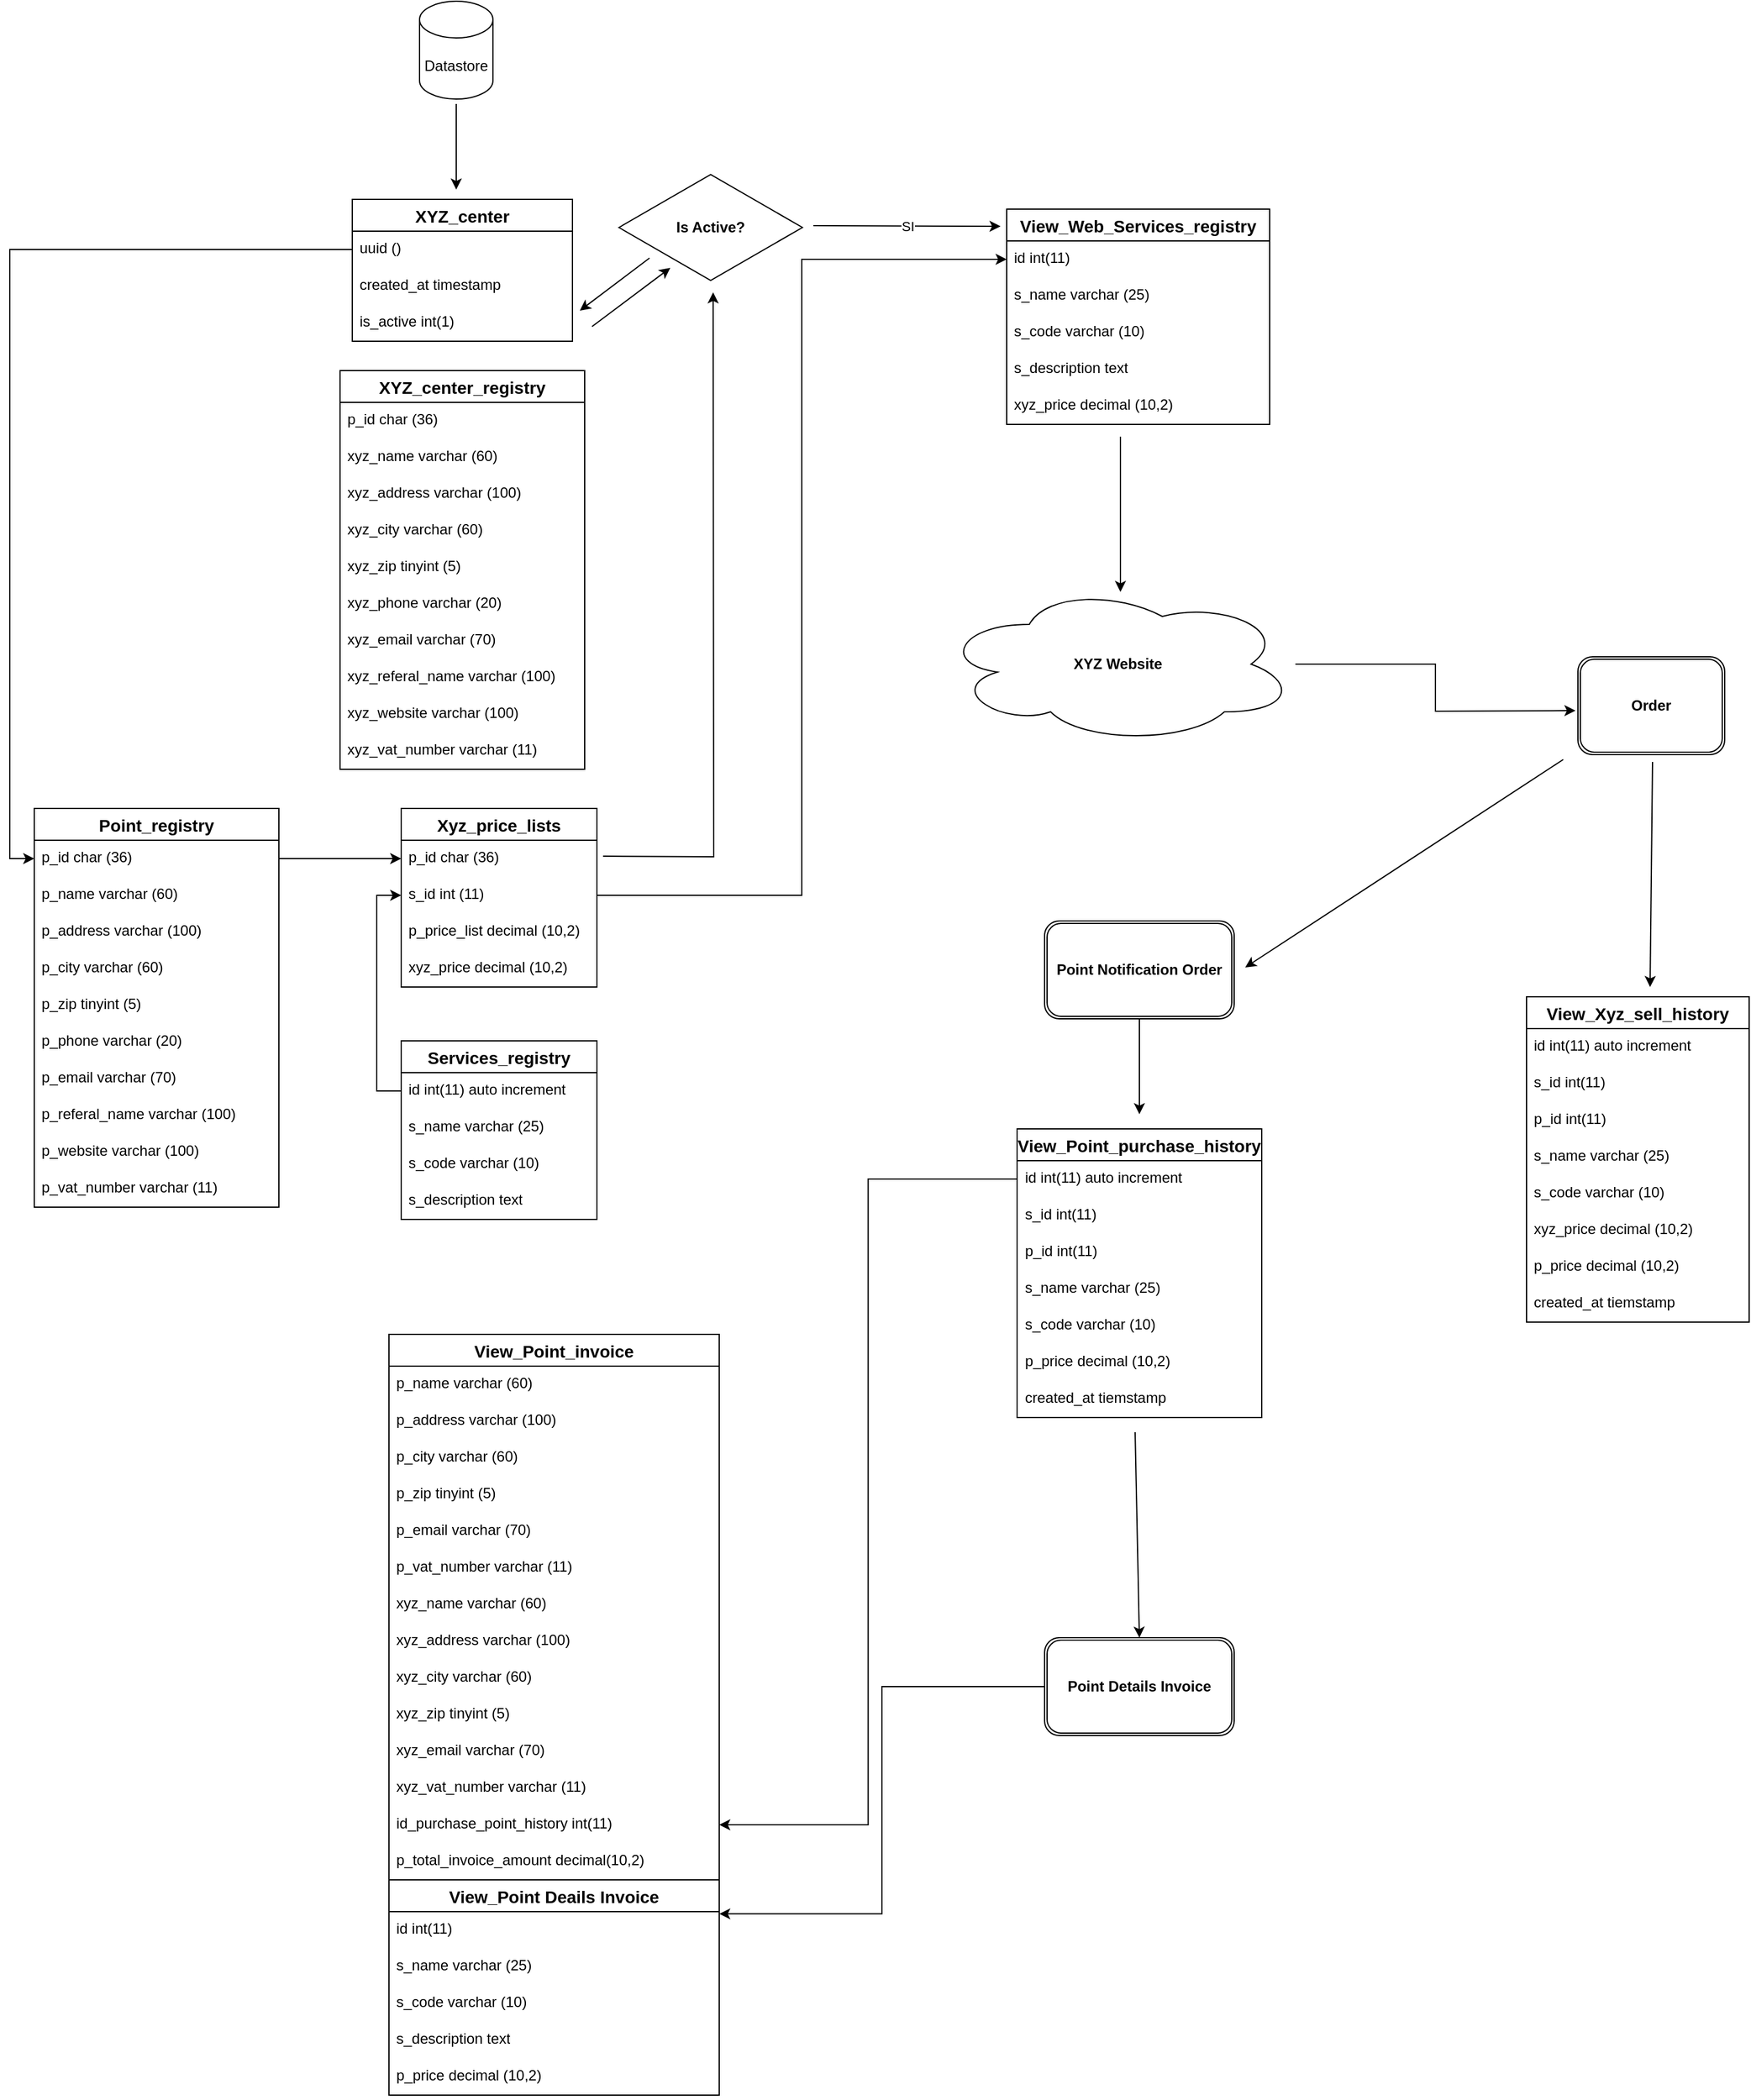 <mxfile>
    <diagram id="R2lEEEUBdFMjLlhIrx00" name="Page-1">
        <mxGraphModel dx="1386" dy="781" grid="1" gridSize="10" guides="1" tooltips="1" connect="1" arrows="1" fold="1" page="1" pageScale="1" pageWidth="850" pageHeight="1100" math="0" shadow="0" extFonts="Permanent Marker^https://fonts.googleapis.com/css?family=Permanent+Marker">
            <root>
                <mxCell id="0"/>
                <mxCell id="1" parent="0"/>
                <mxCell id="jYnSXqMWfl1bCYmJcQ2L-8" value="XYZ_center" style="swimlane;fontStyle=1;childLayout=stackLayout;horizontal=1;startSize=26;horizontalStack=0;resizeParent=1;resizeParentMax=0;resizeLast=0;collapsible=1;marginBottom=0;align=center;fontSize=14;" parent="1" vertex="1">
                    <mxGeometry x="340" y="172" width="180" height="116" as="geometry"/>
                </mxCell>
                <mxCell id="jYnSXqMWfl1bCYmJcQ2L-9" value="uuid ()" style="text;strokeColor=none;fillColor=none;spacingLeft=4;spacingRight=4;overflow=hidden;rotatable=0;points=[[0,0.5],[1,0.5]];portConstraint=eastwest;fontSize=12;whiteSpace=wrap;html=1;" parent="jYnSXqMWfl1bCYmJcQ2L-8" vertex="1">
                    <mxGeometry y="26" width="180" height="30" as="geometry"/>
                </mxCell>
                <mxCell id="jYnSXqMWfl1bCYmJcQ2L-11" value="created_at timestamp" style="text;strokeColor=none;fillColor=none;spacingLeft=4;spacingRight=4;overflow=hidden;rotatable=0;points=[[0,0.5],[1,0.5]];portConstraint=eastwest;fontSize=12;whiteSpace=wrap;html=1;" parent="jYnSXqMWfl1bCYmJcQ2L-8" vertex="1">
                    <mxGeometry y="56" width="180" height="30" as="geometry"/>
                </mxCell>
                <mxCell id="jYnSXqMWfl1bCYmJcQ2L-83" value="is_active int(1)" style="text;strokeColor=none;fillColor=none;spacingLeft=4;spacingRight=4;overflow=hidden;rotatable=0;points=[[0,0.5],[1,0.5]];portConstraint=eastwest;fontSize=12;whiteSpace=wrap;html=1;" parent="jYnSXqMWfl1bCYmJcQ2L-8" vertex="1">
                    <mxGeometry y="86" width="180" height="30" as="geometry"/>
                </mxCell>
                <mxCell id="jYnSXqMWfl1bCYmJcQ2L-17" value="Datastore" style="shape=cylinder3;whiteSpace=wrap;html=1;boundedLbl=1;backgroundOutline=1;size=15;" parent="1" vertex="1">
                    <mxGeometry x="395" y="10" width="60" height="80" as="geometry"/>
                </mxCell>
                <mxCell id="jYnSXqMWfl1bCYmJcQ2L-20" value="" style="endArrow=classic;html=1;rounded=0;" parent="1" edge="1">
                    <mxGeometry width="50" height="50" relative="1" as="geometry">
                        <mxPoint x="425" y="94" as="sourcePoint"/>
                        <mxPoint x="425" y="164" as="targetPoint"/>
                    </mxGeometry>
                </mxCell>
                <mxCell id="jYnSXqMWfl1bCYmJcQ2L-21" value="Point_registry" style="swimlane;fontStyle=1;childLayout=stackLayout;horizontal=1;startSize=26;horizontalStack=0;resizeParent=1;resizeParentMax=0;resizeLast=0;collapsible=1;marginBottom=0;align=center;fontSize=14;" parent="1" vertex="1">
                    <mxGeometry x="80" y="670" width="200" height="326" as="geometry">
                        <mxRectangle x="70" y="280" width="80" height="30" as="alternateBounds"/>
                    </mxGeometry>
                </mxCell>
                <mxCell id="jYnSXqMWfl1bCYmJcQ2L-22" value="p_id char (36)" style="text;strokeColor=none;fillColor=none;spacingLeft=4;spacingRight=4;overflow=hidden;rotatable=0;points=[[0,0.5],[1,0.5]];portConstraint=eastwest;fontSize=12;whiteSpace=wrap;html=1;" parent="jYnSXqMWfl1bCYmJcQ2L-21" vertex="1">
                    <mxGeometry y="26" width="200" height="30" as="geometry"/>
                </mxCell>
                <mxCell id="jYnSXqMWfl1bCYmJcQ2L-23" value="p_name varchar (60)" style="text;strokeColor=none;fillColor=none;spacingLeft=4;spacingRight=4;overflow=hidden;rotatable=1;points=[[0,0.5],[1,0.5]];portConstraint=eastwest;fontSize=12;whiteSpace=wrap;html=1;movable=1;resizable=1;deletable=1;editable=1;locked=0;connectable=1;" parent="jYnSXqMWfl1bCYmJcQ2L-21" vertex="1">
                    <mxGeometry y="56" width="200" height="30" as="geometry"/>
                </mxCell>
                <mxCell id="jYnSXqMWfl1bCYmJcQ2L-29" value="p_address varchar (100)" style="text;strokeColor=none;fillColor=none;spacingLeft=4;spacingRight=4;overflow=hidden;rotatable=1;points=[[0,0.5],[1,0.5]];portConstraint=eastwest;fontSize=12;whiteSpace=wrap;html=1;movable=1;resizable=1;deletable=1;editable=1;locked=0;connectable=1;" parent="jYnSXqMWfl1bCYmJcQ2L-21" vertex="1">
                    <mxGeometry y="86" width="200" height="30" as="geometry"/>
                </mxCell>
                <mxCell id="jYnSXqMWfl1bCYmJcQ2L-30" value="p_city varchar (60)" style="text;strokeColor=none;fillColor=none;spacingLeft=4;spacingRight=4;overflow=hidden;rotatable=1;points=[[0,0.5],[1,0.5]];portConstraint=eastwest;fontSize=12;whiteSpace=wrap;html=1;movable=1;resizable=1;deletable=1;editable=1;locked=0;connectable=1;" parent="jYnSXqMWfl1bCYmJcQ2L-21" vertex="1">
                    <mxGeometry y="116" width="200" height="30" as="geometry"/>
                </mxCell>
                <mxCell id="jYnSXqMWfl1bCYmJcQ2L-31" value="p_zip tinyint (5)" style="text;strokeColor=none;fillColor=none;spacingLeft=4;spacingRight=4;overflow=hidden;rotatable=1;points=[[0,0.5],[1,0.5]];portConstraint=eastwest;fontSize=12;whiteSpace=wrap;html=1;movable=1;resizable=1;deletable=1;editable=1;locked=0;connectable=1;" parent="jYnSXqMWfl1bCYmJcQ2L-21" vertex="1">
                    <mxGeometry y="146" width="200" height="30" as="geometry"/>
                </mxCell>
                <mxCell id="jYnSXqMWfl1bCYmJcQ2L-32" value="p_phone varchar (20)" style="text;strokeColor=none;fillColor=none;spacingLeft=4;spacingRight=4;overflow=hidden;rotatable=1;points=[[0,0.5],[1,0.5]];portConstraint=eastwest;fontSize=12;whiteSpace=wrap;html=1;movable=1;resizable=1;deletable=1;editable=1;locked=0;connectable=1;" parent="jYnSXqMWfl1bCYmJcQ2L-21" vertex="1">
                    <mxGeometry y="176" width="200" height="30" as="geometry"/>
                </mxCell>
                <mxCell id="jYnSXqMWfl1bCYmJcQ2L-33" value="p_email varchar (70)" style="text;strokeColor=none;fillColor=none;spacingLeft=4;spacingRight=4;overflow=hidden;rotatable=1;points=[[0,0.5],[1,0.5]];portConstraint=eastwest;fontSize=12;whiteSpace=wrap;html=1;movable=1;resizable=1;deletable=1;editable=1;locked=0;connectable=1;" parent="jYnSXqMWfl1bCYmJcQ2L-21" vertex="1">
                    <mxGeometry y="206" width="200" height="30" as="geometry"/>
                </mxCell>
                <mxCell id="jYnSXqMWfl1bCYmJcQ2L-34" value="p_referal_name varchar (100)" style="text;strokeColor=none;fillColor=none;spacingLeft=4;spacingRight=4;overflow=hidden;rotatable=1;points=[[0,0.5],[1,0.5]];portConstraint=eastwest;fontSize=12;whiteSpace=wrap;html=1;movable=1;resizable=1;deletable=1;editable=1;locked=0;connectable=1;" parent="jYnSXqMWfl1bCYmJcQ2L-21" vertex="1">
                    <mxGeometry y="236" width="200" height="30" as="geometry"/>
                </mxCell>
                <mxCell id="jYnSXqMWfl1bCYmJcQ2L-36" value="p_website varchar (100)" style="text;strokeColor=none;fillColor=none;spacingLeft=4;spacingRight=4;overflow=hidden;rotatable=1;points=[[0,0.5],[1,0.5]];portConstraint=eastwest;fontSize=12;whiteSpace=wrap;html=1;movable=1;resizable=1;deletable=1;editable=1;locked=0;connectable=1;" parent="jYnSXqMWfl1bCYmJcQ2L-21" vertex="1">
                    <mxGeometry y="266" width="200" height="30" as="geometry"/>
                </mxCell>
                <mxCell id="jYnSXqMWfl1bCYmJcQ2L-49" value="p_vat_number varchar (11)" style="text;strokeColor=none;fillColor=none;spacingLeft=4;spacingRight=4;overflow=hidden;rotatable=1;points=[[0,0.5],[1,0.5]];portConstraint=eastwest;fontSize=12;whiteSpace=wrap;html=1;movable=1;resizable=1;deletable=1;editable=1;locked=0;connectable=1;" parent="jYnSXqMWfl1bCYmJcQ2L-21" vertex="1">
                    <mxGeometry y="296" width="200" height="30" as="geometry"/>
                </mxCell>
                <mxCell id="jYnSXqMWfl1bCYmJcQ2L-35" style="edgeStyle=orthogonalEdgeStyle;rounded=0;orthogonalLoop=1;jettySize=auto;html=1;entryX=0;entryY=0.5;entryDx=0;entryDy=0;" parent="1" source="jYnSXqMWfl1bCYmJcQ2L-9" target="jYnSXqMWfl1bCYmJcQ2L-22" edge="1">
                    <mxGeometry relative="1" as="geometry"/>
                </mxCell>
                <mxCell id="jYnSXqMWfl1bCYmJcQ2L-37" value="Services_registry" style="swimlane;fontStyle=1;childLayout=stackLayout;horizontal=1;startSize=26;horizontalStack=0;resizeParent=1;resizeParentMax=0;resizeLast=0;collapsible=1;marginBottom=0;align=center;fontSize=14;" parent="1" vertex="1">
                    <mxGeometry x="380" y="860" width="160" height="146" as="geometry"/>
                </mxCell>
                <mxCell id="jYnSXqMWfl1bCYmJcQ2L-38" value="id int(11) auto increment" style="text;strokeColor=none;fillColor=none;spacingLeft=4;spacingRight=4;overflow=hidden;rotatable=0;points=[[0,0.5],[1,0.5]];portConstraint=eastwest;fontSize=12;whiteSpace=wrap;html=1;" parent="jYnSXqMWfl1bCYmJcQ2L-37" vertex="1">
                    <mxGeometry y="26" width="160" height="30" as="geometry"/>
                </mxCell>
                <mxCell id="jYnSXqMWfl1bCYmJcQ2L-39" value="s_name varchar (25)" style="text;strokeColor=none;fillColor=none;spacingLeft=4;spacingRight=4;overflow=hidden;rotatable=0;points=[[0,0.5],[1,0.5]];portConstraint=eastwest;fontSize=12;whiteSpace=wrap;html=1;" parent="jYnSXqMWfl1bCYmJcQ2L-37" vertex="1">
                    <mxGeometry y="56" width="160" height="30" as="geometry"/>
                </mxCell>
                <mxCell id="jYnSXqMWfl1bCYmJcQ2L-40" value="s_code varchar (10)" style="text;strokeColor=none;fillColor=none;spacingLeft=4;spacingRight=4;overflow=hidden;rotatable=0;points=[[0,0.5],[1,0.5]];portConstraint=eastwest;fontSize=12;whiteSpace=wrap;html=1;" parent="jYnSXqMWfl1bCYmJcQ2L-37" vertex="1">
                    <mxGeometry y="86" width="160" height="30" as="geometry"/>
                </mxCell>
                <mxCell id="jYnSXqMWfl1bCYmJcQ2L-41" value="s_description text" style="text;strokeColor=none;fillColor=none;spacingLeft=4;spacingRight=4;overflow=hidden;rotatable=0;points=[[0,0.5],[1,0.5]];portConstraint=eastwest;fontSize=12;whiteSpace=wrap;html=1;" parent="jYnSXqMWfl1bCYmJcQ2L-37" vertex="1">
                    <mxGeometry y="116" width="160" height="30" as="geometry"/>
                </mxCell>
                <mxCell id="jYnSXqMWfl1bCYmJcQ2L-43" value="Xyz_price_lists" style="swimlane;fontStyle=1;childLayout=stackLayout;horizontal=1;startSize=26;horizontalStack=0;resizeParent=1;resizeParentMax=0;resizeLast=0;collapsible=1;marginBottom=0;align=center;fontSize=14;" parent="1" vertex="1">
                    <mxGeometry x="380" y="670" width="160" height="146" as="geometry"/>
                </mxCell>
                <mxCell id="jYnSXqMWfl1bCYmJcQ2L-90" style="edgeStyle=orthogonalEdgeStyle;rounded=0;orthogonalLoop=1;jettySize=auto;html=1;" parent="jYnSXqMWfl1bCYmJcQ2L-43" edge="1">
                    <mxGeometry relative="1" as="geometry">
                        <mxPoint x="255" y="-422" as="targetPoint"/>
                        <mxPoint x="165" y="39" as="sourcePoint"/>
                    </mxGeometry>
                </mxCell>
                <mxCell id="jYnSXqMWfl1bCYmJcQ2L-44" value="p_id char (36)" style="text;strokeColor=none;fillColor=none;spacingLeft=4;spacingRight=4;overflow=hidden;rotatable=0;points=[[0,0.5],[1,0.5]];portConstraint=eastwest;fontSize=12;whiteSpace=wrap;html=1;" parent="jYnSXqMWfl1bCYmJcQ2L-43" vertex="1">
                    <mxGeometry y="26" width="160" height="30" as="geometry"/>
                </mxCell>
                <mxCell id="jYnSXqMWfl1bCYmJcQ2L-45" value="s_id int (11)" style="text;strokeColor=none;fillColor=none;spacingLeft=4;spacingRight=4;overflow=hidden;rotatable=0;points=[[0,0.5],[1,0.5]];portConstraint=eastwest;fontSize=12;whiteSpace=wrap;html=1;" parent="jYnSXqMWfl1bCYmJcQ2L-43" vertex="1">
                    <mxGeometry y="56" width="160" height="30" as="geometry"/>
                </mxCell>
                <mxCell id="jYnSXqMWfl1bCYmJcQ2L-104" value="p_price_list decimal (10,2)" style="text;strokeColor=none;fillColor=none;spacingLeft=4;spacingRight=4;overflow=hidden;rotatable=0;points=[[0,0.5],[1,0.5]];portConstraint=eastwest;fontSize=12;whiteSpace=wrap;html=1;" parent="jYnSXqMWfl1bCYmJcQ2L-43" vertex="1">
                    <mxGeometry y="86" width="160" height="30" as="geometry"/>
                </mxCell>
                <mxCell id="jYnSXqMWfl1bCYmJcQ2L-105" value="xyz_price decimal (10,2)" style="text;strokeColor=none;fillColor=none;spacingLeft=4;spacingRight=4;overflow=hidden;rotatable=0;points=[[0,0.5],[1,0.5]];portConstraint=eastwest;fontSize=12;whiteSpace=wrap;html=1;" parent="jYnSXqMWfl1bCYmJcQ2L-43" vertex="1">
                    <mxGeometry y="116" width="160" height="30" as="geometry"/>
                </mxCell>
                <mxCell id="jYnSXqMWfl1bCYmJcQ2L-47" style="edgeStyle=orthogonalEdgeStyle;rounded=0;orthogonalLoop=1;jettySize=auto;html=1;entryX=0;entryY=0.5;entryDx=0;entryDy=0;" parent="1" source="jYnSXqMWfl1bCYmJcQ2L-22" target="jYnSXqMWfl1bCYmJcQ2L-44" edge="1">
                    <mxGeometry relative="1" as="geometry"/>
                </mxCell>
                <mxCell id="jYnSXqMWfl1bCYmJcQ2L-64" value="XYZ_center_registry" style="swimlane;fontStyle=1;childLayout=stackLayout;horizontal=1;startSize=26;horizontalStack=0;resizeParent=1;resizeParentMax=0;resizeLast=0;collapsible=1;marginBottom=0;align=center;fontSize=14;" parent="1" vertex="1">
                    <mxGeometry x="330" y="312" width="200" height="326" as="geometry">
                        <mxRectangle x="70" y="280" width="80" height="30" as="alternateBounds"/>
                    </mxGeometry>
                </mxCell>
                <mxCell id="jYnSXqMWfl1bCYmJcQ2L-65" value="p_id char (36)" style="text;strokeColor=none;fillColor=none;spacingLeft=4;spacingRight=4;overflow=hidden;rotatable=0;points=[[0,0.5],[1,0.5]];portConstraint=eastwest;fontSize=12;whiteSpace=wrap;html=1;" parent="jYnSXqMWfl1bCYmJcQ2L-64" vertex="1">
                    <mxGeometry y="26" width="200" height="30" as="geometry"/>
                </mxCell>
                <mxCell id="jYnSXqMWfl1bCYmJcQ2L-66" value="xyz_name varchar (60)" style="text;strokeColor=none;fillColor=none;spacingLeft=4;spacingRight=4;overflow=hidden;rotatable=1;points=[[0,0.5],[1,0.5]];portConstraint=eastwest;fontSize=12;whiteSpace=wrap;html=1;movable=1;resizable=1;deletable=1;editable=1;locked=0;connectable=1;" parent="jYnSXqMWfl1bCYmJcQ2L-64" vertex="1">
                    <mxGeometry y="56" width="200" height="30" as="geometry"/>
                </mxCell>
                <mxCell id="jYnSXqMWfl1bCYmJcQ2L-67" value="xyz_address varchar (100)" style="text;strokeColor=none;fillColor=none;spacingLeft=4;spacingRight=4;overflow=hidden;rotatable=1;points=[[0,0.5],[1,0.5]];portConstraint=eastwest;fontSize=12;whiteSpace=wrap;html=1;movable=1;resizable=1;deletable=1;editable=1;locked=0;connectable=1;" parent="jYnSXqMWfl1bCYmJcQ2L-64" vertex="1">
                    <mxGeometry y="86" width="200" height="30" as="geometry"/>
                </mxCell>
                <mxCell id="jYnSXqMWfl1bCYmJcQ2L-68" value="xyz_city varchar (60)" style="text;strokeColor=none;fillColor=none;spacingLeft=4;spacingRight=4;overflow=hidden;rotatable=1;points=[[0,0.5],[1,0.5]];portConstraint=eastwest;fontSize=12;whiteSpace=wrap;html=1;movable=1;resizable=1;deletable=1;editable=1;locked=0;connectable=1;" parent="jYnSXqMWfl1bCYmJcQ2L-64" vertex="1">
                    <mxGeometry y="116" width="200" height="30" as="geometry"/>
                </mxCell>
                <mxCell id="jYnSXqMWfl1bCYmJcQ2L-69" value="xyz_zip tinyint (5)" style="text;strokeColor=none;fillColor=none;spacingLeft=4;spacingRight=4;overflow=hidden;rotatable=1;points=[[0,0.5],[1,0.5]];portConstraint=eastwest;fontSize=12;whiteSpace=wrap;html=1;movable=1;resizable=1;deletable=1;editable=1;locked=0;connectable=1;" parent="jYnSXqMWfl1bCYmJcQ2L-64" vertex="1">
                    <mxGeometry y="146" width="200" height="30" as="geometry"/>
                </mxCell>
                <mxCell id="jYnSXqMWfl1bCYmJcQ2L-70" value="xyz_phone varchar (20)" style="text;strokeColor=none;fillColor=none;spacingLeft=4;spacingRight=4;overflow=hidden;rotatable=1;points=[[0,0.5],[1,0.5]];portConstraint=eastwest;fontSize=12;whiteSpace=wrap;html=1;movable=1;resizable=1;deletable=1;editable=1;locked=0;connectable=1;" parent="jYnSXqMWfl1bCYmJcQ2L-64" vertex="1">
                    <mxGeometry y="176" width="200" height="30" as="geometry"/>
                </mxCell>
                <mxCell id="jYnSXqMWfl1bCYmJcQ2L-71" value="xyz_email varchar (70)" style="text;strokeColor=none;fillColor=none;spacingLeft=4;spacingRight=4;overflow=hidden;rotatable=1;points=[[0,0.5],[1,0.5]];portConstraint=eastwest;fontSize=12;whiteSpace=wrap;html=1;movable=1;resizable=1;deletable=1;editable=1;locked=0;connectable=1;" parent="jYnSXqMWfl1bCYmJcQ2L-64" vertex="1">
                    <mxGeometry y="206" width="200" height="30" as="geometry"/>
                </mxCell>
                <mxCell id="jYnSXqMWfl1bCYmJcQ2L-72" value="xyz_referal_name varchar (100)" style="text;strokeColor=none;fillColor=none;spacingLeft=4;spacingRight=4;overflow=hidden;rotatable=1;points=[[0,0.5],[1,0.5]];portConstraint=eastwest;fontSize=12;whiteSpace=wrap;html=1;movable=1;resizable=1;deletable=1;editable=1;locked=0;connectable=1;" parent="jYnSXqMWfl1bCYmJcQ2L-64" vertex="1">
                    <mxGeometry y="236" width="200" height="30" as="geometry"/>
                </mxCell>
                <mxCell id="jYnSXqMWfl1bCYmJcQ2L-73" value="xyz_website varchar (100)" style="text;strokeColor=none;fillColor=none;spacingLeft=4;spacingRight=4;overflow=hidden;rotatable=1;points=[[0,0.5],[1,0.5]];portConstraint=eastwest;fontSize=12;whiteSpace=wrap;html=1;movable=1;resizable=1;deletable=1;editable=1;locked=0;connectable=1;" parent="jYnSXqMWfl1bCYmJcQ2L-64" vertex="1">
                    <mxGeometry y="266" width="200" height="30" as="geometry"/>
                </mxCell>
                <mxCell id="jYnSXqMWfl1bCYmJcQ2L-74" value="xyz_vat_number varchar (11)" style="text;strokeColor=none;fillColor=none;spacingLeft=4;spacingRight=4;overflow=hidden;rotatable=1;points=[[0,0.5],[1,0.5]];portConstraint=eastwest;fontSize=12;whiteSpace=wrap;html=1;movable=1;resizable=1;deletable=1;editable=1;locked=0;connectable=1;" parent="jYnSXqMWfl1bCYmJcQ2L-64" vertex="1">
                    <mxGeometry y="296" width="200" height="30" as="geometry"/>
                </mxCell>
                <mxCell id="jYnSXqMWfl1bCYmJcQ2L-160" style="edgeStyle=orthogonalEdgeStyle;rounded=0;orthogonalLoop=1;jettySize=auto;html=1;" parent="1" source="jYnSXqMWfl1bCYmJcQ2L-80" edge="1">
                    <mxGeometry relative="1" as="geometry">
                        <mxPoint x="1340" y="590" as="targetPoint"/>
                    </mxGeometry>
                </mxCell>
                <mxCell id="jYnSXqMWfl1bCYmJcQ2L-80" value="&lt;b&gt;XYZ Website&lt;/b&gt;" style="ellipse;shape=cloud;whiteSpace=wrap;html=1;" parent="1" vertex="1">
                    <mxGeometry x="821" y="487" width="290" height="130" as="geometry"/>
                </mxCell>
                <mxCell id="jYnSXqMWfl1bCYmJcQ2L-85" value="" style="endArrow=classic;html=1;rounded=0;" parent="1" edge="1">
                    <mxGeometry relative="1" as="geometry">
                        <mxPoint x="717" y="193.5" as="sourcePoint"/>
                        <mxPoint x="870" y="194" as="targetPoint"/>
                    </mxGeometry>
                </mxCell>
                <mxCell id="jYnSXqMWfl1bCYmJcQ2L-86" value="SI" style="edgeLabel;resizable=0;html=1;align=center;verticalAlign=middle;" parent="jYnSXqMWfl1bCYmJcQ2L-85" connectable="0" vertex="1">
                    <mxGeometry relative="1" as="geometry"/>
                </mxCell>
                <mxCell id="jYnSXqMWfl1bCYmJcQ2L-88" value="&lt;b&gt;Is Active?&lt;/b&gt;" style="html=1;whiteSpace=wrap;aspect=fixed;shape=isoRectangle;" parent="1" vertex="1">
                    <mxGeometry x="558" y="150" width="150" height="90" as="geometry"/>
                </mxCell>
                <mxCell id="jYnSXqMWfl1bCYmJcQ2L-92" value="" style="endArrow=classic;html=1;rounded=0;entryX=1;entryY=0.5;entryDx=0;entryDy=0;" parent="1" edge="1">
                    <mxGeometry width="50" height="50" relative="1" as="geometry">
                        <mxPoint x="583" y="220" as="sourcePoint"/>
                        <mxPoint x="526" y="263" as="targetPoint"/>
                    </mxGeometry>
                </mxCell>
                <mxCell id="jYnSXqMWfl1bCYmJcQ2L-97" value="" style="endArrow=classic;html=1;rounded=0;" parent="1" edge="1">
                    <mxGeometry width="50" height="50" relative="1" as="geometry">
                        <mxPoint x="536" y="276" as="sourcePoint"/>
                        <mxPoint x="600" y="228" as="targetPoint"/>
                    </mxGeometry>
                </mxCell>
                <mxCell id="jYnSXqMWfl1bCYmJcQ2L-109" style="edgeStyle=orthogonalEdgeStyle;rounded=0;orthogonalLoop=1;jettySize=auto;html=1;" parent="1" edge="1">
                    <mxGeometry relative="1" as="geometry">
                        <mxPoint x="968" y="366" as="sourcePoint"/>
                        <mxPoint x="968" y="493" as="targetPoint"/>
                    </mxGeometry>
                </mxCell>
                <mxCell id="jYnSXqMWfl1bCYmJcQ2L-98" value="View_Web_Services_registry" style="swimlane;fontStyle=1;childLayout=stackLayout;horizontal=1;startSize=26;horizontalStack=0;resizeParent=1;resizeParentMax=0;resizeLast=0;collapsible=1;marginBottom=0;align=center;fontSize=14;" parent="1" vertex="1">
                    <mxGeometry x="875" y="180" width="215" height="176" as="geometry"/>
                </mxCell>
                <mxCell id="jYnSXqMWfl1bCYmJcQ2L-99" value="id int(11)&amp;nbsp;" style="text;strokeColor=none;fillColor=none;spacingLeft=4;spacingRight=4;overflow=hidden;rotatable=0;points=[[0,0.5],[1,0.5]];portConstraint=eastwest;fontSize=12;whiteSpace=wrap;html=1;" parent="jYnSXqMWfl1bCYmJcQ2L-98" vertex="1">
                    <mxGeometry y="26" width="215" height="30" as="geometry"/>
                </mxCell>
                <mxCell id="jYnSXqMWfl1bCYmJcQ2L-100" value="s_name varchar (25)" style="text;strokeColor=none;fillColor=none;spacingLeft=4;spacingRight=4;overflow=hidden;rotatable=0;points=[[0,0.5],[1,0.5]];portConstraint=eastwest;fontSize=12;whiteSpace=wrap;html=1;" parent="jYnSXqMWfl1bCYmJcQ2L-98" vertex="1">
                    <mxGeometry y="56" width="215" height="30" as="geometry"/>
                </mxCell>
                <mxCell id="jYnSXqMWfl1bCYmJcQ2L-101" value="s_code varchar (10)" style="text;strokeColor=none;fillColor=none;spacingLeft=4;spacingRight=4;overflow=hidden;rotatable=0;points=[[0,0.5],[1,0.5]];portConstraint=eastwest;fontSize=12;whiteSpace=wrap;html=1;" parent="jYnSXqMWfl1bCYmJcQ2L-98" vertex="1">
                    <mxGeometry y="86" width="215" height="30" as="geometry"/>
                </mxCell>
                <mxCell id="jYnSXqMWfl1bCYmJcQ2L-102" value="s_description text" style="text;strokeColor=none;fillColor=none;spacingLeft=4;spacingRight=4;overflow=hidden;rotatable=0;points=[[0,0.5],[1,0.5]];portConstraint=eastwest;fontSize=12;whiteSpace=wrap;html=1;" parent="jYnSXqMWfl1bCYmJcQ2L-98" vertex="1">
                    <mxGeometry y="116" width="215" height="30" as="geometry"/>
                </mxCell>
                <mxCell id="jYnSXqMWfl1bCYmJcQ2L-103" value="xyz_price decimal (10,2)" style="text;strokeColor=none;fillColor=none;spacingLeft=4;spacingRight=4;overflow=hidden;rotatable=0;points=[[0,0.5],[1,0.5]];portConstraint=eastwest;fontSize=12;whiteSpace=wrap;html=1;" parent="jYnSXqMWfl1bCYmJcQ2L-98" vertex="1">
                    <mxGeometry y="146" width="215" height="30" as="geometry"/>
                </mxCell>
                <mxCell id="jYnSXqMWfl1bCYmJcQ2L-110" style="edgeStyle=orthogonalEdgeStyle;rounded=0;orthogonalLoop=1;jettySize=auto;html=1;entryX=0;entryY=0.5;entryDx=0;entryDy=0;" parent="1" source="jYnSXqMWfl1bCYmJcQ2L-45" target="jYnSXqMWfl1bCYmJcQ2L-99" edge="1">
                    <mxGeometry relative="1" as="geometry"/>
                </mxCell>
                <mxCell id="jYnSXqMWfl1bCYmJcQ2L-111" style="edgeStyle=orthogonalEdgeStyle;rounded=0;orthogonalLoop=1;jettySize=auto;html=1;entryX=0;entryY=0.5;entryDx=0;entryDy=0;" parent="1" source="jYnSXqMWfl1bCYmJcQ2L-38" target="jYnSXqMWfl1bCYmJcQ2L-45" edge="1">
                    <mxGeometry relative="1" as="geometry"/>
                </mxCell>
                <mxCell id="jYnSXqMWfl1bCYmJcQ2L-113" value="&lt;b&gt;Order&lt;/b&gt;" style="shape=ext;double=1;rounded=1;whiteSpace=wrap;html=1;" parent="1" vertex="1">
                    <mxGeometry x="1342" y="546" width="120" height="80" as="geometry"/>
                </mxCell>
                <mxCell id="jYnSXqMWfl1bCYmJcQ2L-115" value="" style="endArrow=classic;html=1;rounded=0;" parent="1" edge="1">
                    <mxGeometry width="50" height="50" relative="1" as="geometry">
                        <mxPoint x="1403" y="632" as="sourcePoint"/>
                        <mxPoint x="1401" y="816" as="targetPoint"/>
                    </mxGeometry>
                </mxCell>
                <mxCell id="jYnSXqMWfl1bCYmJcQ2L-116" value="View_Xyz_sell_history" style="swimlane;fontStyle=1;childLayout=stackLayout;horizontal=1;startSize=26;horizontalStack=0;resizeParent=1;resizeParentMax=0;resizeLast=0;collapsible=1;marginBottom=0;align=center;fontSize=14;" parent="1" vertex="1">
                    <mxGeometry x="1300" y="824" width="182" height="266" as="geometry"/>
                </mxCell>
                <mxCell id="jYnSXqMWfl1bCYmJcQ2L-117" value="id int(11) auto increment" style="text;strokeColor=none;fillColor=none;spacingLeft=4;spacingRight=4;overflow=hidden;rotatable=0;points=[[0,0.5],[1,0.5]];portConstraint=eastwest;fontSize=12;whiteSpace=wrap;html=1;" parent="jYnSXqMWfl1bCYmJcQ2L-116" vertex="1">
                    <mxGeometry y="26" width="182" height="30" as="geometry"/>
                </mxCell>
                <mxCell id="jYnSXqMWfl1bCYmJcQ2L-124" value="s_id int(11)" style="text;strokeColor=none;fillColor=none;spacingLeft=4;spacingRight=4;overflow=hidden;rotatable=0;points=[[0,0.5],[1,0.5]];portConstraint=eastwest;fontSize=12;whiteSpace=wrap;html=1;" parent="jYnSXqMWfl1bCYmJcQ2L-116" vertex="1">
                    <mxGeometry y="56" width="182" height="30" as="geometry"/>
                </mxCell>
                <mxCell id="jYnSXqMWfl1bCYmJcQ2L-125" value="p_id int(11)" style="text;strokeColor=none;fillColor=none;spacingLeft=4;spacingRight=4;overflow=hidden;rotatable=0;points=[[0,0.5],[1,0.5]];portConstraint=eastwest;fontSize=12;whiteSpace=wrap;html=1;" parent="jYnSXqMWfl1bCYmJcQ2L-116" vertex="1">
                    <mxGeometry y="86" width="182" height="30" as="geometry"/>
                </mxCell>
                <mxCell id="jYnSXqMWfl1bCYmJcQ2L-118" value="s_name varchar (25)" style="text;strokeColor=none;fillColor=none;spacingLeft=4;spacingRight=4;overflow=hidden;rotatable=0;points=[[0,0.5],[1,0.5]];portConstraint=eastwest;fontSize=12;whiteSpace=wrap;html=1;" parent="jYnSXqMWfl1bCYmJcQ2L-116" vertex="1">
                    <mxGeometry y="116" width="182" height="30" as="geometry"/>
                </mxCell>
                <mxCell id="jYnSXqMWfl1bCYmJcQ2L-119" value="s_code varchar (10)" style="text;strokeColor=none;fillColor=none;spacingLeft=4;spacingRight=4;overflow=hidden;rotatable=0;points=[[0,0.5],[1,0.5]];portConstraint=eastwest;fontSize=12;whiteSpace=wrap;html=1;" parent="jYnSXqMWfl1bCYmJcQ2L-116" vertex="1">
                    <mxGeometry y="146" width="182" height="30" as="geometry"/>
                </mxCell>
                <mxCell id="jYnSXqMWfl1bCYmJcQ2L-121" value="xyz_price decimal (10,2)" style="text;strokeColor=none;fillColor=none;spacingLeft=4;spacingRight=4;overflow=hidden;rotatable=0;points=[[0,0.5],[1,0.5]];portConstraint=eastwest;fontSize=12;whiteSpace=wrap;html=1;" parent="jYnSXqMWfl1bCYmJcQ2L-116" vertex="1">
                    <mxGeometry y="176" width="182" height="30" as="geometry"/>
                </mxCell>
                <mxCell id="jYnSXqMWfl1bCYmJcQ2L-155" value="p_price decimal (10,2)" style="text;strokeColor=none;fillColor=none;spacingLeft=4;spacingRight=4;overflow=hidden;rotatable=0;points=[[0,0.5],[1,0.5]];portConstraint=eastwest;fontSize=12;whiteSpace=wrap;html=1;" parent="jYnSXqMWfl1bCYmJcQ2L-116" vertex="1">
                    <mxGeometry y="206" width="182" height="30" as="geometry"/>
                </mxCell>
                <mxCell id="jYnSXqMWfl1bCYmJcQ2L-123" value="created_at tiemstamp" style="text;strokeColor=none;fillColor=none;spacingLeft=4;spacingRight=4;overflow=hidden;rotatable=0;points=[[0,0.5],[1,0.5]];portConstraint=eastwest;fontSize=12;whiteSpace=wrap;html=1;" parent="jYnSXqMWfl1bCYmJcQ2L-116" vertex="1">
                    <mxGeometry y="236" width="182" height="30" as="geometry"/>
                </mxCell>
                <mxCell id="jYnSXqMWfl1bCYmJcQ2L-134" value="View_Point_invoice" style="swimlane;fontStyle=1;childLayout=stackLayout;horizontal=1;startSize=26;horizontalStack=0;resizeParent=1;resizeParentMax=0;resizeLast=0;collapsible=1;marginBottom=0;align=center;fontSize=14;" parent="1" vertex="1">
                    <mxGeometry x="370" y="1100" width="270" height="446" as="geometry">
                        <mxRectangle x="70" y="280" width="80" height="30" as="alternateBounds"/>
                    </mxGeometry>
                </mxCell>
                <mxCell id="jYnSXqMWfl1bCYmJcQ2L-136" value="p_name varchar (60)" style="text;strokeColor=none;fillColor=none;spacingLeft=4;spacingRight=4;overflow=hidden;rotatable=1;points=[[0,0.5],[1,0.5]];portConstraint=eastwest;fontSize=12;whiteSpace=wrap;html=1;movable=1;resizable=1;deletable=1;editable=1;locked=0;connectable=1;" parent="jYnSXqMWfl1bCYmJcQ2L-134" vertex="1">
                    <mxGeometry y="26" width="270" height="30" as="geometry"/>
                </mxCell>
                <mxCell id="jYnSXqMWfl1bCYmJcQ2L-137" value="p_address varchar (100)" style="text;strokeColor=none;fillColor=none;spacingLeft=4;spacingRight=4;overflow=hidden;rotatable=1;points=[[0,0.5],[1,0.5]];portConstraint=eastwest;fontSize=12;whiteSpace=wrap;html=1;movable=1;resizable=1;deletable=1;editable=1;locked=0;connectable=1;" parent="jYnSXqMWfl1bCYmJcQ2L-134" vertex="1">
                    <mxGeometry y="56" width="270" height="30" as="geometry"/>
                </mxCell>
                <mxCell id="jYnSXqMWfl1bCYmJcQ2L-138" value="p_city varchar (60)" style="text;strokeColor=none;fillColor=none;spacingLeft=4;spacingRight=4;overflow=hidden;rotatable=1;points=[[0,0.5],[1,0.5]];portConstraint=eastwest;fontSize=12;whiteSpace=wrap;html=1;movable=1;resizable=1;deletable=1;editable=1;locked=0;connectable=1;" parent="jYnSXqMWfl1bCYmJcQ2L-134" vertex="1">
                    <mxGeometry y="86" width="270" height="30" as="geometry"/>
                </mxCell>
                <mxCell id="jYnSXqMWfl1bCYmJcQ2L-139" value="p_zip tinyint (5)" style="text;strokeColor=none;fillColor=none;spacingLeft=4;spacingRight=4;overflow=hidden;rotatable=1;points=[[0,0.5],[1,0.5]];portConstraint=eastwest;fontSize=12;whiteSpace=wrap;html=1;movable=1;resizable=1;deletable=1;editable=1;locked=0;connectable=1;" parent="jYnSXqMWfl1bCYmJcQ2L-134" vertex="1">
                    <mxGeometry y="116" width="270" height="30" as="geometry"/>
                </mxCell>
                <mxCell id="jYnSXqMWfl1bCYmJcQ2L-141" value="p_email varchar (70)" style="text;strokeColor=none;fillColor=none;spacingLeft=4;spacingRight=4;overflow=hidden;rotatable=1;points=[[0,0.5],[1,0.5]];portConstraint=eastwest;fontSize=12;whiteSpace=wrap;html=1;movable=1;resizable=1;deletable=1;editable=1;locked=0;connectable=1;" parent="jYnSXqMWfl1bCYmJcQ2L-134" vertex="1">
                    <mxGeometry y="146" width="270" height="30" as="geometry"/>
                </mxCell>
                <mxCell id="jYnSXqMWfl1bCYmJcQ2L-144" value="p_vat_number varchar (11)" style="text;strokeColor=none;fillColor=none;spacingLeft=4;spacingRight=4;overflow=hidden;rotatable=1;points=[[0,0.5],[1,0.5]];portConstraint=eastwest;fontSize=12;whiteSpace=wrap;html=1;movable=1;resizable=1;deletable=1;editable=1;locked=0;connectable=1;" parent="jYnSXqMWfl1bCYmJcQ2L-134" vertex="1">
                    <mxGeometry y="176" width="270" height="30" as="geometry"/>
                </mxCell>
                <mxCell id="jYnSXqMWfl1bCYmJcQ2L-166" value="xyz_name varchar (60)" style="text;strokeColor=none;fillColor=none;spacingLeft=4;spacingRight=4;overflow=hidden;rotatable=1;points=[[0,0.5],[1,0.5]];portConstraint=eastwest;fontSize=12;whiteSpace=wrap;html=1;movable=1;resizable=1;deletable=1;editable=1;locked=0;connectable=1;" parent="jYnSXqMWfl1bCYmJcQ2L-134" vertex="1">
                    <mxGeometry y="206" width="270" height="30" as="geometry"/>
                </mxCell>
                <mxCell id="jYnSXqMWfl1bCYmJcQ2L-182" value="xyz_address varchar (100)" style="text;strokeColor=none;fillColor=none;spacingLeft=4;spacingRight=4;overflow=hidden;rotatable=1;points=[[0,0.5],[1,0.5]];portConstraint=eastwest;fontSize=12;whiteSpace=wrap;html=1;movable=1;resizable=1;deletable=1;editable=1;locked=0;connectable=1;" parent="jYnSXqMWfl1bCYmJcQ2L-134" vertex="1">
                    <mxGeometry y="236" width="270" height="30" as="geometry"/>
                </mxCell>
                <mxCell id="jYnSXqMWfl1bCYmJcQ2L-186" value="xyz_city varchar (60)" style="text;strokeColor=none;fillColor=none;spacingLeft=4;spacingRight=4;overflow=hidden;rotatable=1;points=[[0,0.5],[1,0.5]];portConstraint=eastwest;fontSize=12;whiteSpace=wrap;html=1;movable=1;resizable=1;deletable=1;editable=1;locked=0;connectable=1;" parent="jYnSXqMWfl1bCYmJcQ2L-134" vertex="1">
                    <mxGeometry y="266" width="270" height="30" as="geometry"/>
                </mxCell>
                <mxCell id="jYnSXqMWfl1bCYmJcQ2L-184" value="xyz_zip tinyint (5)" style="text;strokeColor=none;fillColor=none;spacingLeft=4;spacingRight=4;overflow=hidden;rotatable=1;points=[[0,0.5],[1,0.5]];portConstraint=eastwest;fontSize=12;whiteSpace=wrap;html=1;movable=1;resizable=1;deletable=1;editable=1;locked=0;connectable=1;" parent="jYnSXqMWfl1bCYmJcQ2L-134" vertex="1">
                    <mxGeometry y="296" width="270" height="30" as="geometry"/>
                </mxCell>
                <mxCell id="jYnSXqMWfl1bCYmJcQ2L-185" value="xyz_email varchar (70)" style="text;strokeColor=none;fillColor=none;spacingLeft=4;spacingRight=4;overflow=hidden;rotatable=1;points=[[0,0.5],[1,0.5]];portConstraint=eastwest;fontSize=12;whiteSpace=wrap;html=1;movable=1;resizable=1;deletable=1;editable=1;locked=0;connectable=1;" parent="jYnSXqMWfl1bCYmJcQ2L-134" vertex="1">
                    <mxGeometry y="326" width="270" height="30" as="geometry"/>
                </mxCell>
                <mxCell id="jYnSXqMWfl1bCYmJcQ2L-187" value="xyz_vat_number varchar (11)" style="text;strokeColor=none;fillColor=none;spacingLeft=4;spacingRight=4;overflow=hidden;rotatable=1;points=[[0,0.5],[1,0.5]];portConstraint=eastwest;fontSize=12;whiteSpace=wrap;html=1;movable=1;resizable=1;deletable=1;editable=1;locked=0;connectable=1;" parent="jYnSXqMWfl1bCYmJcQ2L-134" vertex="1">
                    <mxGeometry y="356" width="270" height="30" as="geometry"/>
                </mxCell>
                <mxCell id="jYnSXqMWfl1bCYmJcQ2L-188" value="id_purchase_point_history int(11)" style="text;strokeColor=none;fillColor=none;spacingLeft=4;spacingRight=4;overflow=hidden;rotatable=1;points=[[0,0.5],[1,0.5]];portConstraint=eastwest;fontSize=12;whiteSpace=wrap;html=1;movable=1;resizable=1;deletable=1;editable=1;locked=0;connectable=1;" parent="jYnSXqMWfl1bCYmJcQ2L-134" vertex="1">
                    <mxGeometry y="386" width="270" height="30" as="geometry"/>
                </mxCell>
                <mxCell id="jYnSXqMWfl1bCYmJcQ2L-190" value="p_total_invoice_amount decimal(10,2)&lt;br&gt;" style="text;strokeColor=none;fillColor=none;spacingLeft=4;spacingRight=4;overflow=hidden;rotatable=1;points=[[0,0.5],[1,0.5]];portConstraint=eastwest;fontSize=12;whiteSpace=wrap;html=1;movable=1;resizable=1;deletable=1;editable=1;locked=0;connectable=1;" parent="jYnSXqMWfl1bCYmJcQ2L-134" vertex="1">
                    <mxGeometry y="416" width="270" height="30" as="geometry"/>
                </mxCell>
                <mxCell id="jYnSXqMWfl1bCYmJcQ2L-146" value="View_Point_purchase_history" style="swimlane;fontStyle=1;childLayout=stackLayout;horizontal=1;startSize=26;horizontalStack=0;resizeParent=1;resizeParentMax=0;resizeLast=0;collapsible=1;marginBottom=0;align=center;fontSize=14;" parent="1" vertex="1">
                    <mxGeometry x="883.5" y="932" width="200" height="236" as="geometry"/>
                </mxCell>
                <mxCell id="jYnSXqMWfl1bCYmJcQ2L-147" value="id int(11) auto increment" style="text;strokeColor=none;fillColor=none;spacingLeft=4;spacingRight=4;overflow=hidden;rotatable=0;points=[[0,0.5],[1,0.5]];portConstraint=eastwest;fontSize=12;whiteSpace=wrap;html=1;" parent="jYnSXqMWfl1bCYmJcQ2L-146" vertex="1">
                    <mxGeometry y="26" width="200" height="30" as="geometry"/>
                </mxCell>
                <mxCell id="jYnSXqMWfl1bCYmJcQ2L-148" value="s_id int(11)" style="text;strokeColor=none;fillColor=none;spacingLeft=4;spacingRight=4;overflow=hidden;rotatable=0;points=[[0,0.5],[1,0.5]];portConstraint=eastwest;fontSize=12;whiteSpace=wrap;html=1;" parent="jYnSXqMWfl1bCYmJcQ2L-146" vertex="1">
                    <mxGeometry y="56" width="200" height="30" as="geometry"/>
                </mxCell>
                <mxCell id="jYnSXqMWfl1bCYmJcQ2L-149" value="p_id int(11)" style="text;strokeColor=none;fillColor=none;spacingLeft=4;spacingRight=4;overflow=hidden;rotatable=0;points=[[0,0.5],[1,0.5]];portConstraint=eastwest;fontSize=12;whiteSpace=wrap;html=1;" parent="jYnSXqMWfl1bCYmJcQ2L-146" vertex="1">
                    <mxGeometry y="86" width="200" height="30" as="geometry"/>
                </mxCell>
                <mxCell id="jYnSXqMWfl1bCYmJcQ2L-150" value="s_name varchar (25)" style="text;strokeColor=none;fillColor=none;spacingLeft=4;spacingRight=4;overflow=hidden;rotatable=0;points=[[0,0.5],[1,0.5]];portConstraint=eastwest;fontSize=12;whiteSpace=wrap;html=1;" parent="jYnSXqMWfl1bCYmJcQ2L-146" vertex="1">
                    <mxGeometry y="116" width="200" height="30" as="geometry"/>
                </mxCell>
                <mxCell id="jYnSXqMWfl1bCYmJcQ2L-151" value="s_code varchar (10)" style="text;strokeColor=none;fillColor=none;spacingLeft=4;spacingRight=4;overflow=hidden;rotatable=0;points=[[0,0.5],[1,0.5]];portConstraint=eastwest;fontSize=12;whiteSpace=wrap;html=1;" parent="jYnSXqMWfl1bCYmJcQ2L-146" vertex="1">
                    <mxGeometry y="146" width="200" height="30" as="geometry"/>
                </mxCell>
                <mxCell id="jYnSXqMWfl1bCYmJcQ2L-152" value="p_price decimal (10,2)" style="text;strokeColor=none;fillColor=none;spacingLeft=4;spacingRight=4;overflow=hidden;rotatable=0;points=[[0,0.5],[1,0.5]];portConstraint=eastwest;fontSize=12;whiteSpace=wrap;html=1;" parent="jYnSXqMWfl1bCYmJcQ2L-146" vertex="1">
                    <mxGeometry y="176" width="200" height="30" as="geometry"/>
                </mxCell>
                <mxCell id="jYnSXqMWfl1bCYmJcQ2L-153" value="created_at tiemstamp" style="text;strokeColor=none;fillColor=none;spacingLeft=4;spacingRight=4;overflow=hidden;rotatable=0;points=[[0,0.5],[1,0.5]];portConstraint=eastwest;fontSize=12;whiteSpace=wrap;html=1;" parent="jYnSXqMWfl1bCYmJcQ2L-146" vertex="1">
                    <mxGeometry y="206" width="200" height="30" as="geometry"/>
                </mxCell>
                <mxCell id="jYnSXqMWfl1bCYmJcQ2L-164" style="edgeStyle=orthogonalEdgeStyle;rounded=0;orthogonalLoop=1;jettySize=auto;html=1;" parent="1" source="jYnSXqMWfl1bCYmJcQ2L-159" edge="1">
                    <mxGeometry relative="1" as="geometry">
                        <mxPoint x="983.5" y="920" as="targetPoint"/>
                    </mxGeometry>
                </mxCell>
                <mxCell id="jYnSXqMWfl1bCYmJcQ2L-159" value="&lt;b&gt;Point Notification Order&lt;/b&gt;" style="shape=ext;double=1;rounded=1;whiteSpace=wrap;html=1;" parent="1" vertex="1">
                    <mxGeometry x="906" y="762" width="155" height="80" as="geometry"/>
                </mxCell>
                <mxCell id="jYnSXqMWfl1bCYmJcQ2L-163" value="" style="endArrow=classic;html=1;rounded=0;" parent="1" edge="1">
                    <mxGeometry width="50" height="50" relative="1" as="geometry">
                        <mxPoint x="1330" y="630" as="sourcePoint"/>
                        <mxPoint x="1070" y="800" as="targetPoint"/>
                    </mxGeometry>
                </mxCell>
                <mxCell id="jYnSXqMWfl1bCYmJcQ2L-189" style="edgeStyle=orthogonalEdgeStyle;rounded=0;orthogonalLoop=1;jettySize=auto;html=1;entryX=1;entryY=0.5;entryDx=0;entryDy=0;" parent="1" source="jYnSXqMWfl1bCYmJcQ2L-147" target="jYnSXqMWfl1bCYmJcQ2L-188" edge="1">
                    <mxGeometry relative="1" as="geometry"/>
                </mxCell>
                <mxCell id="jYnSXqMWfl1bCYmJcQ2L-192" value="" style="endArrow=classic;html=1;rounded=0;entryX=0.5;entryY=0;entryDx=0;entryDy=0;" parent="1" target="jYnSXqMWfl1bCYmJcQ2L-193" edge="1">
                    <mxGeometry width="50" height="50" relative="1" as="geometry">
                        <mxPoint x="980" y="1180" as="sourcePoint"/>
                        <mxPoint x="982" y="1290" as="targetPoint"/>
                    </mxGeometry>
                </mxCell>
                <mxCell id="jYnSXqMWfl1bCYmJcQ2L-201" style="edgeStyle=orthogonalEdgeStyle;rounded=0;orthogonalLoop=1;jettySize=auto;html=1;entryX=1;entryY=0.158;entryDx=0;entryDy=0;entryPerimeter=0;" parent="1" source="jYnSXqMWfl1bCYmJcQ2L-193" target="jYnSXqMWfl1bCYmJcQ2L-196" edge="1">
                    <mxGeometry relative="1" as="geometry"/>
                </mxCell>
                <mxCell id="jYnSXqMWfl1bCYmJcQ2L-193" value="&lt;b&gt;Point Details Invoice&lt;/b&gt;" style="shape=ext;double=1;rounded=1;whiteSpace=wrap;html=1;" parent="1" vertex="1">
                    <mxGeometry x="906" y="1348" width="155" height="80" as="geometry"/>
                </mxCell>
                <mxCell id="jYnSXqMWfl1bCYmJcQ2L-196" value="View_Point Deails Invoice" style="swimlane;fontStyle=1;childLayout=stackLayout;horizontal=1;startSize=26;horizontalStack=0;resizeParent=1;resizeParentMax=0;resizeLast=0;collapsible=1;marginBottom=0;align=center;fontSize=14;" parent="1" vertex="1">
                    <mxGeometry x="370" y="1546" width="270" height="176" as="geometry"/>
                </mxCell>
                <mxCell id="jYnSXqMWfl1bCYmJcQ2L-197" value="id int(11)&amp;nbsp;" style="text;strokeColor=none;fillColor=none;spacingLeft=4;spacingRight=4;overflow=hidden;rotatable=0;points=[[0,0.5],[1,0.5]];portConstraint=eastwest;fontSize=12;whiteSpace=wrap;html=1;" parent="jYnSXqMWfl1bCYmJcQ2L-196" vertex="1">
                    <mxGeometry y="26" width="270" height="30" as="geometry"/>
                </mxCell>
                <mxCell id="jYnSXqMWfl1bCYmJcQ2L-198" value="s_name varchar (25)" style="text;strokeColor=none;fillColor=none;spacingLeft=4;spacingRight=4;overflow=hidden;rotatable=0;points=[[0,0.5],[1,0.5]];portConstraint=eastwest;fontSize=12;whiteSpace=wrap;html=1;" parent="jYnSXqMWfl1bCYmJcQ2L-196" vertex="1">
                    <mxGeometry y="56" width="270" height="30" as="geometry"/>
                </mxCell>
                <mxCell id="jYnSXqMWfl1bCYmJcQ2L-199" value="s_code varchar (10)" style="text;strokeColor=none;fillColor=none;spacingLeft=4;spacingRight=4;overflow=hidden;rotatable=0;points=[[0,0.5],[1,0.5]];portConstraint=eastwest;fontSize=12;whiteSpace=wrap;html=1;" parent="jYnSXqMWfl1bCYmJcQ2L-196" vertex="1">
                    <mxGeometry y="86" width="270" height="30" as="geometry"/>
                </mxCell>
                <mxCell id="jYnSXqMWfl1bCYmJcQ2L-200" value="s_description text" style="text;strokeColor=none;fillColor=none;spacingLeft=4;spacingRight=4;overflow=hidden;rotatable=0;points=[[0,0.5],[1,0.5]];portConstraint=eastwest;fontSize=12;whiteSpace=wrap;html=1;" parent="jYnSXqMWfl1bCYmJcQ2L-196" vertex="1">
                    <mxGeometry y="116" width="270" height="30" as="geometry"/>
                </mxCell>
                <mxCell id="jYnSXqMWfl1bCYmJcQ2L-204" value="p_price decimal (10,2)" style="text;strokeColor=none;fillColor=none;spacingLeft=4;spacingRight=4;overflow=hidden;rotatable=0;points=[[0,0.5],[1,0.5]];portConstraint=eastwest;fontSize=12;whiteSpace=wrap;html=1;" parent="jYnSXqMWfl1bCYmJcQ2L-196" vertex="1">
                    <mxGeometry y="146" width="270" height="30" as="geometry"/>
                </mxCell>
            </root>
        </mxGraphModel>
    </diagram>
</mxfile>